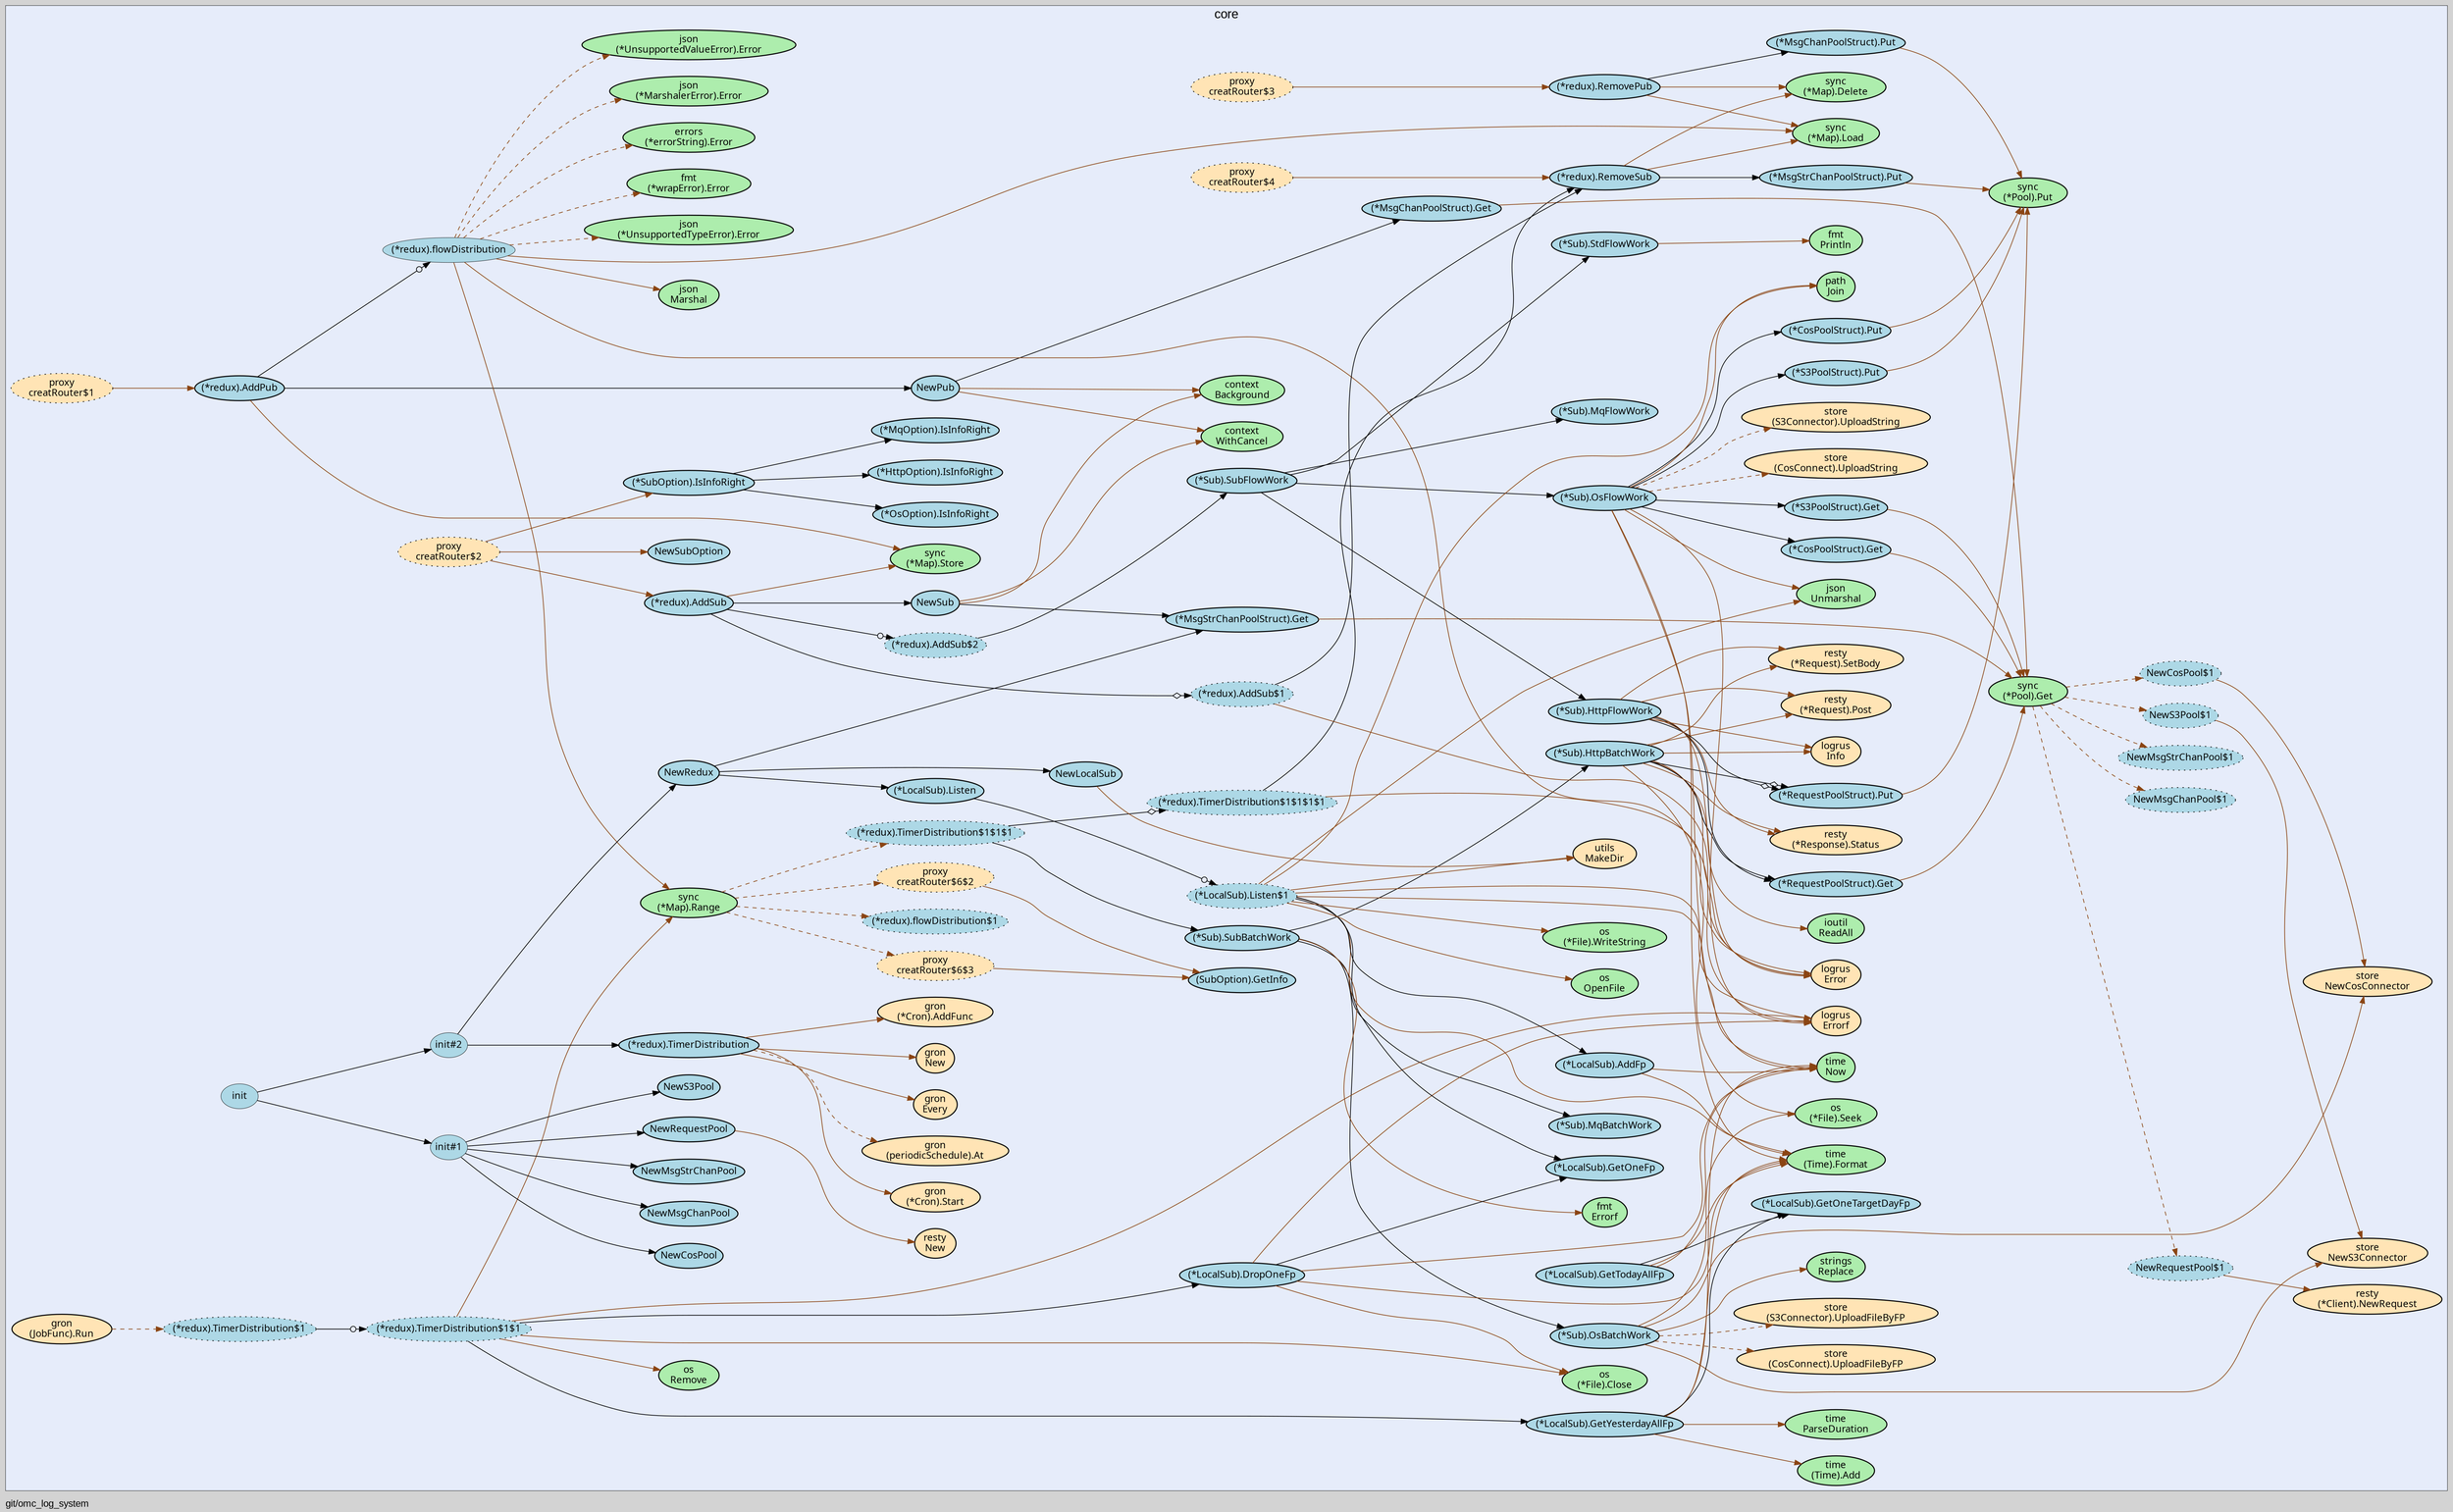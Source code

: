 digraph gocallvis {
    label="git/omc_log_system";
    labeljust="l";
    fontname="Arial";
    fontsize="14";
    rankdir="LR";
    bgcolor="lightgray";
    style="solid";
    penwidth="0.5";
    pad="0.0";
    nodesep="0.35";

    node [shape="ellipse" style="filled" fillcolor="honeydew" fontname="Verdana" penwidth="1.0" margin="0.05,0.0"];
    edge [minlen="2"]

    subgraph "cluster_focus" {
        labelloc="t";
labeljust="c";
fontsize="18";
bgcolor="#e6ecfa";
label="core";
        
        "(*sync.Pool).Get" [ penwidth="1.5" fillcolor="#adedad" label="sync\n(*Pool).Get" ]
        "git/omc_log_system/core.NewMsgChanPool$1" [ style="dotted,filled" fillcolor="lightblue" label="NewMsgChanPool$1" ]
        "git/omc_log_system/core.NewMsgStrChanPool$1" [ fillcolor="lightblue" label="NewMsgStrChanPool$1" style="dotted,filled" ]
        "git/omc_log_system/core.NewRequestPool$1" [ style="dotted,filled" fillcolor="lightblue" label="NewRequestPool$1" ]
        "(*github.com/go-resty/resty/v2.Client).NewRequest" [ fillcolor="moccasin" label="resty\n(*Client).NewRequest" penwidth="1.5" ]
        "(*sync.Map).Range" [ fillcolor="#adedad" label="sync\n(*Map).Range" penwidth="1.5" ]
        "(*git/omc_log_system/core.redux).flowDistribution$1" [ fillcolor="lightblue" label="(*redux).flowDistribution$1" style="dotted,filled" ]
        "(*git/omc_log_system/core.redux).RemoveSub" [ fillcolor="lightblue" label="(*redux).RemoveSub" penwidth="1.5" ]
        "(*sync.Map).Load" [ fillcolor="#adedad" label="sync\n(*Map).Load" penwidth="1.5" ]
        "(*git/omc_log_system/core.MsgStrChanPoolStruct).Put" [ fillcolor="lightblue" label="(*MsgStrChanPoolStruct).Put" penwidth="1.5" ]
        "(*sync.Pool).Put" [ penwidth="1.5" fillcolor="#adedad" label="sync\n(*Pool).Put" ]
        "(*sync.Map).Delete" [ fillcolor="#adedad" label="sync\n(*Map).Delete" penwidth="1.5" ]
        "(*git/omc_log_system/core.redux).TimerDistribution$1$1$1$1" [ fillcolor="lightblue" label="(*redux).TimerDistribution$1$1$1$1" style="dotted,filled" ]
        "github.com/sirupsen/logrus.Error" [ fillcolor="moccasin" label="logrus\nError" penwidth="1.5" ]
        "(*git/omc_log_system/core.redux).TimerDistribution$1$1$1" [ fillcolor="lightblue" label="(*redux).TimerDistribution$1$1$1" style="dotted,filled" ]
        "(*git/omc_log_system/core.Sub).SubBatchWork" [ fillcolor="lightblue" label="(*Sub).SubBatchWork" penwidth="1.5" ]
        "(*git/omc_log_system/core.Sub).MqBatchWork" [ fillcolor="lightblue" label="(*Sub).MqBatchWork" penwidth="1.5" ]
        "(*git/omc_log_system/core.Sub).OsBatchWork" [ fillcolor="lightblue" label="(*Sub).OsBatchWork" penwidth="1.5" ]
        "strings.Replace" [ fillcolor="#adedad" label="strings\nReplace" penwidth="1.5" ]
        "(*os.File).Seek" [ fillcolor="#adedad" label="os\n(*File).Seek" penwidth="1.5" ]
        "github.com/bishisimo/store.NewS3Connector" [ fillcolor="moccasin" label="store\nNewS3Connector" penwidth="1.5" ]
        "github.com/bishisimo/store.NewCosConnector" [ fillcolor="moccasin" label="store\nNewCosConnector" penwidth="1.5" ]
        "(github.com/bishisimo/store.CosConnect).UploadFileByFP" [ penwidth="1.5" fillcolor="moccasin" label="store\n(CosConnect).UploadFileByFP" ]
        "(github.com/bishisimo/store.S3Connector).UploadFileByFP" [ fillcolor="moccasin" label="store\n(S3Connector).UploadFileByFP" penwidth="1.5" ]
        "(*git/omc_log_system/core.Sub).HttpBatchWork" [ fillcolor="lightblue" label="(*Sub).HttpBatchWork" penwidth="1.5" ]
        "io/ioutil.ReadAll" [ fillcolor="#adedad" label="ioutil\nReadAll" penwidth="1.5" ]
        "(*git/omc_log_system/core.RequestPoolStruct).Get" [ fillcolor="lightblue" label="(*RequestPoolStruct).Get" penwidth="1.5" ]
        "(*git/omc_log_system/core.RequestPoolStruct).Put" [ fillcolor="lightblue" label="(*RequestPoolStruct).Put" penwidth="1.5" ]
        "(*github.com/go-resty/resty/v2.Request).SetBody" [ label="resty\n(*Request).SetBody" penwidth="1.5" fillcolor="moccasin" ]
        "(*github.com/go-resty/resty/v2.Request).Post" [ fillcolor="moccasin" label="resty\n(*Request).Post" penwidth="1.5" ]
        "(*github.com/go-resty/resty/v2.Response).Status" [ fillcolor="moccasin" label="resty\n(*Response).Status" penwidth="1.5" ]
        "github.com/sirupsen/logrus.Info" [ fillcolor="moccasin" label="logrus\nInfo" penwidth="1.5" ]
        "fmt.Errorf" [ fillcolor="#adedad" label="fmt\nErrorf" penwidth="1.5" ]
        "git/omc_log_system/proxy.creatRouter$6$2" [ fillcolor="moccasin" label="proxy\ncreatRouter$6$2" style="dotted,filled" ]
        "(git/omc_log_system/core.SubOption).GetInfo" [ fillcolor="lightblue" label="(SubOption).GetInfo" penwidth="1.5" ]
        "git/omc_log_system/proxy.creatRouter$6$3" [ label="proxy\ncreatRouter$6$3" style="dotted,filled" fillcolor="moccasin" ]
        "git/omc_log_system/core.NewS3Pool$1" [ fillcolor="lightblue" label="NewS3Pool$1" style="dotted,filled" ]
        "git/omc_log_system/core.NewCosPool$1" [ label="NewCosPool$1" style="dotted,filled" fillcolor="lightblue" ]
        "(*git/omc_log_system/core.Sub).StdFlowWork" [ fillcolor="lightblue" label="(*Sub).StdFlowWork" penwidth="1.5" ]
        "fmt.Println" [ fillcolor="#adedad" label="fmt\nPrintln" penwidth="1.5" ]
        "git/omc_log_system/proxy.creatRouter$4" [ label="proxy\ncreatRouter$4" style="dotted,filled" fillcolor="moccasin" ]
        "git/omc_log_system/core.NewPub" [ label="NewPub" penwidth="1.5" fillcolor="lightblue" ]
        "context.Background" [ penwidth="1.5" fillcolor="#adedad" label="context\nBackground" ]
        "context.WithCancel" [ fillcolor="#adedad" label="context\nWithCancel" penwidth="1.5" ]
        "(*git/omc_log_system/core.MsgChanPoolStruct).Get" [ fillcolor="lightblue" label="(*MsgChanPoolStruct).Get" penwidth="1.5" ]
        "(*git/omc_log_system/core.redux).AddPub" [ fillcolor="lightblue" label="(*redux).AddPub" penwidth="1.5" ]
        "(*sync.Map).Store" [ fillcolor="#adedad" label="sync\n(*Map).Store" penwidth="1.5" ]
        "(*git/omc_log_system/core.redux).flowDistribution" [ penwidth="0.5" fillcolor="lightblue" label="(*redux).flowDistribution" ]
        "encoding/json.Marshal" [ fillcolor="#adedad" label="json\nMarshal" penwidth="1.5" ]
        "github.com/sirupsen/logrus.Errorf" [ fillcolor="moccasin" label="logrus\nErrorf" penwidth="1.5" ]
        "(*encoding/json.UnsupportedTypeError).Error" [ fillcolor="#adedad" label="json\n(*UnsupportedTypeError).Error" penwidth="1.5" ]
        "(*fmt.wrapError).Error" [ fillcolor="#adedad" label="fmt\n(*wrapError).Error" penwidth="1.5" ]
        "(*errors.errorString).Error" [ fillcolor="#adedad" label="errors\n(*errorString).Error" penwidth="1.5" ]
        "(*encoding/json.MarshalerError).Error" [ fillcolor="#adedad" label="json\n(*MarshalerError).Error" penwidth="1.5" ]
        "(*encoding/json.UnsupportedValueError).Error" [ fillcolor="#adedad" label="json\n(*UnsupportedValueError).Error" penwidth="1.5" ]
        "git/omc_log_system/proxy.creatRouter$1" [ style="dotted,filled" fillcolor="moccasin" label="proxy\ncreatRouter$1" ]
        "git/omc_log_system/proxy.creatRouter$2" [ style="dotted,filled" fillcolor="moccasin" label="proxy\ncreatRouter$2" ]
        "git/omc_log_system/core.NewSubOption" [ penwidth="1.5" fillcolor="lightblue" label="NewSubOption" ]
        "(*git/omc_log_system/core.SubOption).IsInfoRight" [ fillcolor="lightblue" label="(*SubOption).IsInfoRight" penwidth="1.5" ]
        "(*git/omc_log_system/core.MqOption).IsInfoRight" [ fillcolor="lightblue" label="(*MqOption).IsInfoRight" penwidth="1.5" ]
        "(*git/omc_log_system/core.OsOption).IsInfoRight" [ fillcolor="lightblue" label="(*OsOption).IsInfoRight" penwidth="1.5" ]
        "(*git/omc_log_system/core.HttpOption).IsInfoRight" [ label="(*HttpOption).IsInfoRight" penwidth="1.5" fillcolor="lightblue" ]
        "git/omc_log_system/core.NewSub" [ fillcolor="lightblue" label="NewSub" penwidth="1.5" ]
        "(*git/omc_log_system/core.MsgStrChanPoolStruct).Get" [ penwidth="1.5" fillcolor="lightblue" label="(*MsgStrChanPoolStruct).Get" ]
        "(*git/omc_log_system/core.redux).AddSub" [ penwidth="1.5" fillcolor="lightblue" label="(*redux).AddSub" ]
        "(*git/omc_log_system/core.redux).AddSub$1" [ fillcolor="lightblue" label="(*redux).AddSub$1" style="dotted,filled" ]
        "(*git/omc_log_system/core.Sub).SubFlowWork" [ penwidth="1.5" fillcolor="lightblue" label="(*Sub).SubFlowWork" ]
        "(*git/omc_log_system/core.Sub).MqFlowWork" [ fillcolor="lightblue" label="(*Sub).MqFlowWork" penwidth="1.5" ]
        "(*git/omc_log_system/core.S3PoolStruct).Get" [ fillcolor="lightblue" label="(*S3PoolStruct).Get" penwidth="1.5" ]
        "(*git/omc_log_system/core.Sub).OsFlowWork" [ fillcolor="lightblue" label="(*Sub).OsFlowWork" penwidth="1.5" ]
        "(*git/omc_log_system/core.CosPoolStruct).Get" [ penwidth="1.5" fillcolor="lightblue" label="(*CosPoolStruct).Get" ]
        "encoding/json.Unmarshal" [ fillcolor="#adedad" label="json\nUnmarshal" penwidth="1.5" ]
        "(*git/omc_log_system/core.S3PoolStruct).Put" [ fillcolor="lightblue" label="(*S3PoolStruct).Put" penwidth="1.5" ]
        "(*git/omc_log_system/core.CosPoolStruct).Put" [ penwidth="1.5" fillcolor="lightblue" label="(*CosPoolStruct).Put" ]
        "time.Now" [ fillcolor="#adedad" label="time\nNow" penwidth="1.5" ]
        "(time.Time).Format" [ fillcolor="#adedad" label="time\n(Time).Format" penwidth="1.5" ]
        "path.Join" [ fillcolor="#adedad" label="path\nJoin" penwidth="1.5" ]
        "(github.com/bishisimo/store.CosConnect).UploadString" [ fillcolor="moccasin" label="store\n(CosConnect).UploadString" penwidth="1.5" ]
        "(github.com/bishisimo/store.S3Connector).UploadString" [ penwidth="1.5" fillcolor="moccasin" label="store\n(S3Connector).UploadString" ]
        "(*git/omc_log_system/core.Sub).HttpFlowWork" [ label="(*Sub).HttpFlowWork" penwidth="1.5" fillcolor="lightblue" ]
        "(*git/omc_log_system/core.redux).AddSub$2" [ fillcolor="lightblue" label="(*redux).AddSub$2" style="dotted,filled" ]
        "(*git/omc_log_system/core.redux).RemovePub" [ fillcolor="lightblue" label="(*redux).RemovePub" penwidth="1.5" ]
        "(*git/omc_log_system/core.MsgChanPoolStruct).Put" [ fillcolor="lightblue" label="(*MsgChanPoolStruct).Put" penwidth="1.5" ]
        "git/omc_log_system/proxy.creatRouter$3" [ fillcolor="moccasin" label="proxy\ncreatRouter$3" style="dotted,filled" ]
        "(*git/omc_log_system/core.LocalSub).GetYesterdayAllFp" [ fillcolor="lightblue" label="(*LocalSub).GetYesterdayAllFp" penwidth="1.5" ]
        "time.ParseDuration" [ fillcolor="#adedad" label="time\nParseDuration" penwidth="1.5" ]
        "(time.Time).Add" [ label="time\n(Time).Add" penwidth="1.5" fillcolor="#adedad" ]
        "(*git/omc_log_system/core.LocalSub).GetOneTargetDayFp" [ fillcolor="lightblue" label="(*LocalSub).GetOneTargetDayFp" penwidth="1.5" ]
        "(*git/omc_log_system/core.redux).TimerDistribution$1$1" [ label="(*redux).TimerDistribution$1$1" style="dotted,filled" fillcolor="lightblue" ]
        "(*os.File).Close" [ fillcolor="#adedad" label="os\n(*File).Close" penwidth="1.5" ]
        "os.Remove" [ fillcolor="#adedad" label="os\nRemove" penwidth="1.5" ]
        "(*git/omc_log_system/core.LocalSub).DropOneFp" [ fillcolor="lightblue" label="(*LocalSub).DropOneFp" penwidth="1.5" ]
        "(*git/omc_log_system/core.LocalSub).GetOneFp" [ fillcolor="lightblue" label="(*LocalSub).GetOneFp" penwidth="1.5" ]
        "(*git/omc_log_system/core.redux).TimerDistribution$1" [ fillcolor="lightblue" label="(*redux).TimerDistribution$1" style="dotted,filled" ]
        "git/omc_log_system/core.init#1" [ penwidth="0.5" fillcolor="lightblue" label="init#1" ]
        "git/omc_log_system/core.NewMsgChanPool" [ penwidth="1.5" fillcolor="lightblue" label="NewMsgChanPool" ]
        "git/omc_log_system/core.NewMsgStrChanPool" [ fillcolor="lightblue" label="NewMsgStrChanPool" penwidth="1.5" ]
        "git/omc_log_system/core.NewRequestPool" [ penwidth="1.5" fillcolor="lightblue" label="NewRequestPool" ]
        "github.com/go-resty/resty/v2.New" [ fillcolor="moccasin" label="resty\nNew" penwidth="1.5" ]
        "git/omc_log_system/core.NewS3Pool" [ fillcolor="lightblue" label="NewS3Pool" penwidth="1.5" ]
        "git/omc_log_system/core.NewCosPool" [ fillcolor="lightblue" label="NewCosPool" penwidth="1.5" ]
        "(*git/omc_log_system/core.LocalSub).AddFp" [ fillcolor="lightblue" label="(*LocalSub).AddFp" penwidth="1.5" ]
        "git/omc_log_system/core.init" [ fillcolor="lightblue" label="init" penwidth="0.5" ]
        "git/omc_log_system/core.NewRedux" [ fillcolor="lightblue" label="NewRedux" penwidth="1.5" ]
        "git/omc_log_system/core.NewLocalSub" [ fillcolor="lightblue" label="NewLocalSub" penwidth="1.5" ]
        "git/omc_log_system/utils.MakeDir" [ fillcolor="moccasin" label="utils\nMakeDir" penwidth="1.5" ]
        "(*git/omc_log_system/core.LocalSub).Listen$1" [ fillcolor="lightblue" label="(*LocalSub).Listen$1" style="dotted,filled" ]
        "os.OpenFile" [ label="os\nOpenFile" penwidth="1.5" fillcolor="#adedad" ]
        "(*os.File).WriteString" [ penwidth="1.5" fillcolor="#adedad" label="os\n(*File).WriteString" ]
        "(*git/omc_log_system/core.LocalSub).Listen" [ penwidth="1.5" fillcolor="lightblue" label="(*LocalSub).Listen" ]
        "git/omc_log_system/core.init#2" [ fillcolor="lightblue" label="init#2" penwidth="0.5" ]
        "(*git/omc_log_system/core.redux).TimerDistribution" [ fillcolor="lightblue" label="(*redux).TimerDistribution" penwidth="1.5" ]
        "github.com/roylee0704/gron.Every" [ fillcolor="moccasin" label="gron\nEvery" penwidth="1.5" ]
        "github.com/roylee0704/gron.New" [ fillcolor="moccasin" label="gron\nNew" penwidth="1.5" ]
        "(*github.com/roylee0704/gron.Cron).AddFunc" [ fillcolor="moccasin" label="gron\n(*Cron).AddFunc" penwidth="1.5" ]
        "(github.com/roylee0704/gron.JobFunc).Run" [ fillcolor="moccasin" label="gron\n(JobFunc).Run" penwidth="1.5" ]
        "(*github.com/roylee0704/gron.Cron).Start" [ fillcolor="moccasin" label="gron\n(*Cron).Start" penwidth="1.5" ]
        "(github.com/roylee0704/gron.periodicSchedule).At" [ fillcolor="moccasin" label="gron\n(periodicSchedule).At" penwidth="1.5" ]
        "(*git/omc_log_system/core.LocalSub).GetTodayAllFp" [ fillcolor="lightblue" label="(*LocalSub).GetTodayAllFp" penwidth="1.5" ]
        
    }

    "(*sync.Pool).Get" -> "git/omc_log_system/core.NewMsgChanPool$1" [ style="dashed" color="saddlebrown" ]
    "(*sync.Pool).Get" -> "git/omc_log_system/core.NewMsgStrChanPool$1" [ style="dashed" color="saddlebrown" ]
    "git/omc_log_system/core.NewRequestPool$1" -> "(*github.com/go-resty/resty/v2.Client).NewRequest" [ color="saddlebrown" ]
    "(*sync.Pool).Get" -> "git/omc_log_system/core.NewRequestPool$1" [ style="dashed" color="saddlebrown" ]
    "(*sync.Map).Range" -> "(*git/omc_log_system/core.redux).flowDistribution$1" [ style="dashed" color="saddlebrown" ]
    "(*git/omc_log_system/core.redux).RemoveSub" -> "(*sync.Map).Load" [ color="saddlebrown" ]
    "(*git/omc_log_system/core.MsgStrChanPoolStruct).Put" -> "(*sync.Pool).Put" [ color="saddlebrown" ]
    "(*git/omc_log_system/core.redux).RemoveSub" -> "(*git/omc_log_system/core.MsgStrChanPoolStruct).Put" [  ]
    "(*git/omc_log_system/core.redux).RemoveSub" -> "(*sync.Map).Delete" [ color="saddlebrown" ]
    "(*git/omc_log_system/core.redux).TimerDistribution$1$1$1$1" -> "(*git/omc_log_system/core.redux).RemoveSub" [  ]
    "(*git/omc_log_system/core.redux).TimerDistribution$1$1$1$1" -> "github.com/sirupsen/logrus.Error" [ color="saddlebrown" ]
    "(*git/omc_log_system/core.redux).TimerDistribution$1$1$1" -> "(*git/omc_log_system/core.redux).TimerDistribution$1$1$1$1" [ arrowhead="normalnoneodiamond" ]
    "(*git/omc_log_system/core.Sub).SubBatchWork" -> "(*git/omc_log_system/core.Sub).MqBatchWork" [  ]
    "(*git/omc_log_system/core.Sub).OsBatchWork" -> "strings.Replace" [ color="saddlebrown" ]
    "(*git/omc_log_system/core.Sub).OsBatchWork" -> "(*os.File).Seek" [ color="saddlebrown" ]
    "(*git/omc_log_system/core.Sub).OsBatchWork" -> "github.com/bishisimo/store.NewS3Connector" [ color="saddlebrown" ]
    "(*git/omc_log_system/core.Sub).OsBatchWork" -> "github.com/bishisimo/store.NewCosConnector" [ color="saddlebrown" ]
    "(*git/omc_log_system/core.Sub).OsBatchWork" -> "(github.com/bishisimo/store.CosConnect).UploadFileByFP" [ style="dashed" color="saddlebrown" ]
    "(*git/omc_log_system/core.Sub).OsBatchWork" -> "(github.com/bishisimo/store.S3Connector).UploadFileByFP" [ color="saddlebrown" style="dashed" ]
    "(*git/omc_log_system/core.Sub).SubBatchWork" -> "(*git/omc_log_system/core.Sub).OsBatchWork" [  ]
    "(*git/omc_log_system/core.Sub).HttpBatchWork" -> "(*os.File).Seek" [ color="saddlebrown" ]
    "(*git/omc_log_system/core.Sub).HttpBatchWork" -> "io/ioutil.ReadAll" [ color="saddlebrown" ]
    "(*git/omc_log_system/core.Sub).HttpBatchWork" -> "github.com/sirupsen/logrus.Error" [ color="saddlebrown" ]
    "(*git/omc_log_system/core.RequestPoolStruct).Get" -> "(*sync.Pool).Get" [ color="saddlebrown" ]
    "(*git/omc_log_system/core.Sub).HttpBatchWork" -> "(*git/omc_log_system/core.RequestPoolStruct).Get" [  ]
    "(*git/omc_log_system/core.RequestPoolStruct).Put" -> "(*sync.Pool).Put" [ color="saddlebrown" ]
    "(*git/omc_log_system/core.Sub).HttpBatchWork" -> "(*git/omc_log_system/core.RequestPoolStruct).Put" [ arrowhead="normalnoneodiamond" ]
    "(*git/omc_log_system/core.Sub).HttpBatchWork" -> "(*github.com/go-resty/resty/v2.Request).SetBody" [ color="saddlebrown" ]
    "(*git/omc_log_system/core.Sub).HttpBatchWork" -> "(*github.com/go-resty/resty/v2.Request).Post" [ color="saddlebrown" ]
    "(*git/omc_log_system/core.Sub).HttpBatchWork" -> "(*github.com/go-resty/resty/v2.Response).Status" [ color="saddlebrown" ]
    "(*git/omc_log_system/core.Sub).HttpBatchWork" -> "github.com/sirupsen/logrus.Info" [ color="saddlebrown" ]
    "(*git/omc_log_system/core.Sub).SubBatchWork" -> "(*git/omc_log_system/core.Sub).HttpBatchWork" [  ]
    "(*git/omc_log_system/core.Sub).SubBatchWork" -> "fmt.Errorf" [ color="saddlebrown" ]
    "(*git/omc_log_system/core.redux).TimerDistribution$1$1$1" -> "(*git/omc_log_system/core.Sub).SubBatchWork" [  ]
    "(*sync.Map).Range" -> "(*git/omc_log_system/core.redux).TimerDistribution$1$1$1" [ style="dashed" color="saddlebrown" ]
    "git/omc_log_system/proxy.creatRouter$6$2" -> "(git/omc_log_system/core.SubOption).GetInfo" [ color="saddlebrown" ]
    "(*sync.Map).Range" -> "git/omc_log_system/proxy.creatRouter$6$2" [ style="dashed" color="saddlebrown" ]
    "git/omc_log_system/proxy.creatRouter$6$3" -> "(git/omc_log_system/core.SubOption).GetInfo" [ color="saddlebrown" ]
    "(*sync.Map).Range" -> "git/omc_log_system/proxy.creatRouter$6$3" [ style="dashed" color="saddlebrown" ]
    "git/omc_log_system/core.NewS3Pool$1" -> "github.com/bishisimo/store.NewS3Connector" [ color="saddlebrown" ]
    "(*sync.Pool).Get" -> "git/omc_log_system/core.NewS3Pool$1" [ style="dashed" color="saddlebrown" ]
    "git/omc_log_system/core.NewCosPool$1" -> "github.com/bishisimo/store.NewCosConnector" [ color="saddlebrown" ]
    "(*sync.Pool).Get" -> "git/omc_log_system/core.NewCosPool$1" [ color="saddlebrown" style="dashed" ]
    "(*git/omc_log_system/core.Sub).StdFlowWork" -> "fmt.Println" [ color="saddlebrown" ]
    "git/omc_log_system/proxy.creatRouter$4" -> "(*git/omc_log_system/core.redux).RemoveSub" [ color="saddlebrown" ]
    "git/omc_log_system/core.NewPub" -> "context.Background" [ color="saddlebrown" ]
    "git/omc_log_system/core.NewPub" -> "context.WithCancel" [ color="saddlebrown" ]
    "(*git/omc_log_system/core.MsgChanPoolStruct).Get" -> "(*sync.Pool).Get" [ color="saddlebrown" ]
    "git/omc_log_system/core.NewPub" -> "(*git/omc_log_system/core.MsgChanPoolStruct).Get" [  ]
    "(*git/omc_log_system/core.redux).AddPub" -> "git/omc_log_system/core.NewPub" [  ]
    "(*git/omc_log_system/core.redux).AddPub" -> "(*sync.Map).Store" [ color="saddlebrown" ]
    "(*git/omc_log_system/core.redux).flowDistribution" -> "(*sync.Map).Load" [ color="saddlebrown" ]
    "(*git/omc_log_system/core.redux).flowDistribution" -> "encoding/json.Marshal" [ color="saddlebrown" ]
    "(*git/omc_log_system/core.redux).flowDistribution" -> "github.com/sirupsen/logrus.Errorf" [ color="saddlebrown" ]
    "(*git/omc_log_system/core.redux).flowDistribution" -> "(*sync.Map).Range" [ color="saddlebrown" ]
    "(*git/omc_log_system/core.redux).flowDistribution" -> "(*encoding/json.UnsupportedTypeError).Error" [ color="saddlebrown" style="dashed" ]
    "(*git/omc_log_system/core.redux).flowDistribution" -> "(*fmt.wrapError).Error" [ color="saddlebrown" style="dashed" ]
    "(*git/omc_log_system/core.redux).flowDistribution" -> "(*errors.errorString).Error" [ style="dashed" color="saddlebrown" ]
    "(*git/omc_log_system/core.redux).flowDistribution" -> "(*encoding/json.MarshalerError).Error" [ style="dashed" color="saddlebrown" ]
    "(*git/omc_log_system/core.redux).flowDistribution" -> "(*encoding/json.UnsupportedValueError).Error" [ style="dashed" color="saddlebrown" ]
    "(*git/omc_log_system/core.redux).AddPub" -> "(*git/omc_log_system/core.redux).flowDistribution" [ arrowhead="normalnoneodot" ]
    "git/omc_log_system/proxy.creatRouter$1" -> "(*git/omc_log_system/core.redux).AddPub" [ color="saddlebrown" ]
    "git/omc_log_system/proxy.creatRouter$2" -> "git/omc_log_system/core.NewSubOption" [ color="saddlebrown" ]
    "(*git/omc_log_system/core.SubOption).IsInfoRight" -> "(*git/omc_log_system/core.MqOption).IsInfoRight" [  ]
    "(*git/omc_log_system/core.SubOption).IsInfoRight" -> "(*git/omc_log_system/core.OsOption).IsInfoRight" [  ]
    "(*git/omc_log_system/core.SubOption).IsInfoRight" -> "(*git/omc_log_system/core.HttpOption).IsInfoRight" [  ]
    "git/omc_log_system/proxy.creatRouter$2" -> "(*git/omc_log_system/core.SubOption).IsInfoRight" [ color="saddlebrown" ]
    "git/omc_log_system/core.NewSub" -> "context.Background" [ color="saddlebrown" ]
    "git/omc_log_system/core.NewSub" -> "context.WithCancel" [ color="saddlebrown" ]
    "(*git/omc_log_system/core.MsgStrChanPoolStruct).Get" -> "(*sync.Pool).Get" [ color="saddlebrown" ]
    "git/omc_log_system/core.NewSub" -> "(*git/omc_log_system/core.MsgStrChanPoolStruct).Get" [  ]
    "(*git/omc_log_system/core.redux).AddSub" -> "git/omc_log_system/core.NewSub" [  ]
    "(*git/omc_log_system/core.redux).AddSub" -> "(*sync.Map).Store" [ color="saddlebrown" ]
    "(*git/omc_log_system/core.redux).AddSub$1" -> "(*git/omc_log_system/core.redux).RemoveSub" [  ]
    "(*git/omc_log_system/core.redux).AddSub$1" -> "github.com/sirupsen/logrus.Error" [ color="saddlebrown" ]
    "(*git/omc_log_system/core.redux).AddSub" -> "(*git/omc_log_system/core.redux).AddSub$1" [ arrowhead="normalnoneodiamond" ]
    "(*git/omc_log_system/core.Sub).SubFlowWork" -> "(*git/omc_log_system/core.Sub).MqFlowWork" [  ]
    "(*git/omc_log_system/core.S3PoolStruct).Get" -> "(*sync.Pool).Get" [ color="saddlebrown" ]
    "(*git/omc_log_system/core.Sub).OsFlowWork" -> "(*git/omc_log_system/core.S3PoolStruct).Get" [  ]
    "(*git/omc_log_system/core.CosPoolStruct).Get" -> "(*sync.Pool).Get" [ color="saddlebrown" ]
    "(*git/omc_log_system/core.Sub).OsFlowWork" -> "(*git/omc_log_system/core.CosPoolStruct).Get" [  ]
    "(*git/omc_log_system/core.Sub).OsFlowWork" -> "encoding/json.Unmarshal" [ color="saddlebrown" ]
    "(*git/omc_log_system/core.S3PoolStruct).Put" -> "(*sync.Pool).Put" [ color="saddlebrown" ]
    "(*git/omc_log_system/core.Sub).OsFlowWork" -> "(*git/omc_log_system/core.S3PoolStruct).Put" [  ]
    "(*git/omc_log_system/core.CosPoolStruct).Put" -> "(*sync.Pool).Put" [ color="saddlebrown" ]
    "(*git/omc_log_system/core.Sub).OsFlowWork" -> "(*git/omc_log_system/core.CosPoolStruct).Put" [  ]
    "(*git/omc_log_system/core.Sub).OsFlowWork" -> "github.com/sirupsen/logrus.Errorf" [ color="saddlebrown" ]
    "(*git/omc_log_system/core.Sub).OsFlowWork" -> "time.Now" [ color="saddlebrown" ]
    "(*git/omc_log_system/core.Sub).OsFlowWork" -> "(time.Time).Format" [ color="saddlebrown" ]
    "(*git/omc_log_system/core.Sub).OsFlowWork" -> "path.Join" [ color="saddlebrown" ]
    "(*git/omc_log_system/core.Sub).OsFlowWork" -> "(github.com/bishisimo/store.CosConnect).UploadString" [ style="dashed" color="saddlebrown" ]
    "(*git/omc_log_system/core.Sub).OsFlowWork" -> "(github.com/bishisimo/store.S3Connector).UploadString" [ style="dashed" color="saddlebrown" ]
    "(*git/omc_log_system/core.Sub).SubFlowWork" -> "(*git/omc_log_system/core.Sub).OsFlowWork" [  ]
    "(*git/omc_log_system/core.Sub).HttpFlowWork" -> "(*git/omc_log_system/core.RequestPoolStruct).Get" [  ]
    "(*git/omc_log_system/core.Sub).HttpFlowWork" -> "(*git/omc_log_system/core.RequestPoolStruct).Put" [ arrowhead="normalnoneodiamond" ]
    "(*git/omc_log_system/core.Sub).HttpFlowWork" -> "(*github.com/go-resty/resty/v2.Request).SetBody" [ color="saddlebrown" ]
    "(*git/omc_log_system/core.Sub).HttpFlowWork" -> "(*github.com/go-resty/resty/v2.Request).Post" [ color="saddlebrown" ]
    "(*git/omc_log_system/core.Sub).HttpFlowWork" -> "github.com/sirupsen/logrus.Error" [ color="saddlebrown" ]
    "(*git/omc_log_system/core.Sub).HttpFlowWork" -> "(*github.com/go-resty/resty/v2.Response).Status" [ color="saddlebrown" ]
    "(*git/omc_log_system/core.Sub).HttpFlowWork" -> "github.com/sirupsen/logrus.Info" [ color="saddlebrown" ]
    "(*git/omc_log_system/core.Sub).SubFlowWork" -> "(*git/omc_log_system/core.Sub).HttpFlowWork" [  ]
    "(*git/omc_log_system/core.Sub).SubFlowWork" -> "(*git/omc_log_system/core.Sub).StdFlowWork" [  ]
    "(*git/omc_log_system/core.redux).AddSub$2" -> "(*git/omc_log_system/core.Sub).SubFlowWork" [  ]
    "(*git/omc_log_system/core.redux).AddSub" -> "(*git/omc_log_system/core.redux).AddSub$2" [ arrowhead="normalnoneodot" ]
    "git/omc_log_system/proxy.creatRouter$2" -> "(*git/omc_log_system/core.redux).AddSub" [ color="saddlebrown" ]
    "(*git/omc_log_system/core.redux).RemovePub" -> "(*sync.Map).Load" [ color="saddlebrown" ]
    "(*git/omc_log_system/core.MsgChanPoolStruct).Put" -> "(*sync.Pool).Put" [ color="saddlebrown" ]
    "(*git/omc_log_system/core.redux).RemovePub" -> "(*git/omc_log_system/core.MsgChanPoolStruct).Put" [  ]
    "(*git/omc_log_system/core.redux).RemovePub" -> "(*sync.Map).Delete" [ color="saddlebrown" ]
    "git/omc_log_system/proxy.creatRouter$3" -> "(*git/omc_log_system/core.redux).RemovePub" [ color="saddlebrown" ]
    "(*git/omc_log_system/core.LocalSub).GetYesterdayAllFp" -> "time.ParseDuration" [ color="saddlebrown" ]
    "(*git/omc_log_system/core.LocalSub).GetYesterdayAllFp" -> "time.Now" [ color="saddlebrown" ]
    "(*git/omc_log_system/core.LocalSub).GetYesterdayAllFp" -> "(time.Time).Add" [ color="saddlebrown" ]
    "(*git/omc_log_system/core.LocalSub).GetYesterdayAllFp" -> "(time.Time).Format" [ color="saddlebrown" ]
    "(*git/omc_log_system/core.LocalSub).GetYesterdayAllFp" -> "(*git/omc_log_system/core.LocalSub).GetOneTargetDayFp" [  ]
    "(*git/omc_log_system/core.redux).TimerDistribution$1$1" -> "(*git/omc_log_system/core.LocalSub).GetYesterdayAllFp" [  ]
    "(*git/omc_log_system/core.redux).TimerDistribution$1$1" -> "(*sync.Map).Range" [ color="saddlebrown" ]
    "(*git/omc_log_system/core.redux).TimerDistribution$1$1" -> "(*os.File).Close" [ color="saddlebrown" ]
    "(*git/omc_log_system/core.redux).TimerDistribution$1$1" -> "os.Remove" [ color="saddlebrown" ]
    "(*git/omc_log_system/core.LocalSub).DropOneFp" -> "time.Now" [ color="saddlebrown" ]
    "(*git/omc_log_system/core.LocalSub).DropOneFp" -> "(time.Time).Format" [ color="saddlebrown" ]
    "(*git/omc_log_system/core.LocalSub).DropOneFp" -> "(*git/omc_log_system/core.LocalSub).GetOneFp" [  ]
    "(*git/omc_log_system/core.LocalSub).DropOneFp" -> "(*os.File).Close" [ color="saddlebrown" ]
    "(*git/omc_log_system/core.LocalSub).DropOneFp" -> "github.com/sirupsen/logrus.Errorf" [ color="saddlebrown" ]
    "(*git/omc_log_system/core.redux).TimerDistribution$1$1" -> "(*git/omc_log_system/core.LocalSub).DropOneFp" [  ]
    "(*git/omc_log_system/core.redux).TimerDistribution$1$1" -> "github.com/sirupsen/logrus.Errorf" [ color="saddlebrown" ]
    "(*git/omc_log_system/core.redux).TimerDistribution$1" -> "(*git/omc_log_system/core.redux).TimerDistribution$1$1" [ arrowhead="normalnoneodot" ]
    "git/omc_log_system/core.init#1" -> "git/omc_log_system/core.NewMsgChanPool" [  ]
    "git/omc_log_system/core.init#1" -> "git/omc_log_system/core.NewMsgStrChanPool" [  ]
    "git/omc_log_system/core.NewRequestPool" -> "github.com/go-resty/resty/v2.New" [ color="saddlebrown" ]
    "git/omc_log_system/core.init#1" -> "git/omc_log_system/core.NewRequestPool" [  ]
    "git/omc_log_system/core.init#1" -> "git/omc_log_system/core.NewS3Pool" [  ]
    "git/omc_log_system/core.init#1" -> "git/omc_log_system/core.NewCosPool" [  ]
    "(*git/omc_log_system/core.LocalSub).AddFp" -> "time.Now" [ color="saddlebrown" ]
    "(*git/omc_log_system/core.LocalSub).AddFp" -> "(time.Time).Format" [ color="saddlebrown" ]
    "git/omc_log_system/core.init" -> "git/omc_log_system/core.init#1" [  ]
    "git/omc_log_system/core.NewRedux" -> "(*git/omc_log_system/core.MsgStrChanPoolStruct).Get" [  ]
    "git/omc_log_system/core.NewLocalSub" -> "git/omc_log_system/utils.MakeDir" [ color="saddlebrown" ]
    "git/omc_log_system/core.NewRedux" -> "git/omc_log_system/core.NewLocalSub" [  ]
    "(*git/omc_log_system/core.LocalSub).Listen$1" -> "encoding/json.Unmarshal" [ color="saddlebrown" ]
    "(*git/omc_log_system/core.LocalSub).Listen$1" -> "github.com/sirupsen/logrus.Errorf" [ color="saddlebrown" ]
    "(*git/omc_log_system/core.LocalSub).Listen$1" -> "time.Now" [ color="saddlebrown" ]
    "(*git/omc_log_system/core.LocalSub).Listen$1" -> "(time.Time).Format" [ color="saddlebrown" ]
    "(*git/omc_log_system/core.LocalSub).Listen$1" -> "path.Join" [ color="saddlebrown" ]
    "(*git/omc_log_system/core.LocalSub).Listen$1" -> "(*git/omc_log_system/core.LocalSub).GetOneFp" [  ]
    "(*git/omc_log_system/core.LocalSub).Listen$1" -> "git/omc_log_system/utils.MakeDir" [ color="saddlebrown" ]
    "(*git/omc_log_system/core.LocalSub).Listen$1" -> "os.OpenFile" [ color="saddlebrown" ]
    "(*git/omc_log_system/core.LocalSub).Listen$1" -> "(*git/omc_log_system/core.LocalSub).AddFp" [  ]
    "(*git/omc_log_system/core.LocalSub).Listen$1" -> "(*os.File).WriteString" [ color="saddlebrown" ]
    "(*git/omc_log_system/core.LocalSub).Listen" -> "(*git/omc_log_system/core.LocalSub).Listen$1" [ arrowhead="normalnoneodot" ]
    "git/omc_log_system/core.NewRedux" -> "(*git/omc_log_system/core.LocalSub).Listen" [  ]
    "git/omc_log_system/core.init#2" -> "git/omc_log_system/core.NewRedux" [  ]
    "(*git/omc_log_system/core.redux).TimerDistribution" -> "github.com/roylee0704/gron.Every" [ color="saddlebrown" ]
    "(*git/omc_log_system/core.redux).TimerDistribution" -> "github.com/roylee0704/gron.New" [ color="saddlebrown" ]
    "(*git/omc_log_system/core.redux).TimerDistribution" -> "(*github.com/roylee0704/gron.Cron).AddFunc" [ color="saddlebrown" ]
    "(github.com/roylee0704/gron.JobFunc).Run" -> "(*git/omc_log_system/core.redux).TimerDistribution$1" [ style="dashed" color="saddlebrown" ]
    "(*git/omc_log_system/core.redux).TimerDistribution" -> "(*github.com/roylee0704/gron.Cron).Start" [ color="saddlebrown" ]
    "(*git/omc_log_system/core.redux).TimerDistribution" -> "(github.com/roylee0704/gron.periodicSchedule).At" [ style="dashed" color="saddlebrown" ]
    "git/omc_log_system/core.init#2" -> "(*git/omc_log_system/core.redux).TimerDistribution" [  ]
    "git/omc_log_system/core.init" -> "git/omc_log_system/core.init#2" [  ]
    "(*git/omc_log_system/core.LocalSub).GetTodayAllFp" -> "time.Now" [ color="saddlebrown" ]
    "(*git/omc_log_system/core.LocalSub).GetTodayAllFp" -> "(time.Time).Format" [ color="saddlebrown" ]
    "(*git/omc_log_system/core.LocalSub).GetTodayAllFp" -> "(*git/omc_log_system/core.LocalSub).GetOneTargetDayFp" [  ]
}
